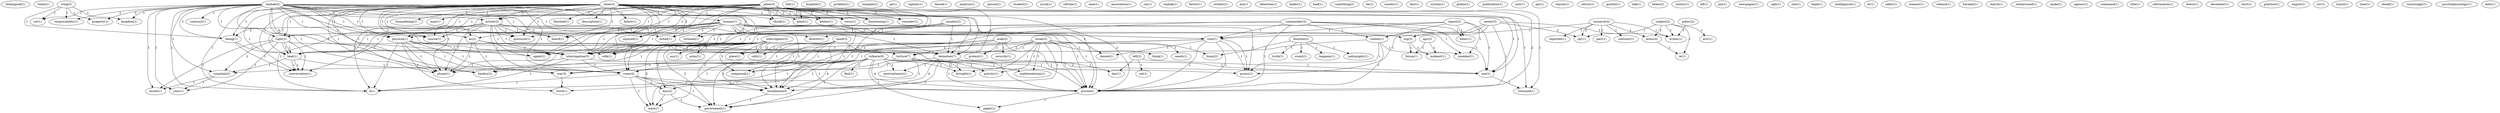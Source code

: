 digraph G {
  lenningrad [ label="lenningrad(1)" ];
  home [ label="home(1)" ];
  wing [ label="wing(5)" ];
  property [ label="property(1)" ];
  cut [ label="cut(1)" ];
  responsibility [ label="responsibility(1)" ];
  kingdom [ label="kingdom(1)" ];
  being [ label="being(1)" ];
  felt [ label="felt(1)" ];
  hospital [ label="hospital(1)" ];
  interrogator [ label="interrogator(3)" ];
  ass [ label="ass(1)" ];
  wife [ label="wife(1)" ];
  army [ label="army(1)" ];
  agent [ label="agent(1)" ];
  place [ label="place(1)" ];
  detention [ label="detention(7)" ];
  calls [ label="calls(1)" ];
  compound [ label="compound(1)" ];
  phone [ label="phone(1)" ];
  installation [ label="installation(5)" ];
  kiss [ label="kiss(2)" ];
  government [ label="government(1)" ];
  want [ label="want(1)" ];
  problem [ label="problem(1)" ];
  omar [ label="omar(3)" ];
  finished [ label="finished(1)" ];
  human [ label="human(1)" ];
  heater [ label="heater(1)" ];
  owns [ label="owns(1)" ];
  description [ label="description(1)" ];
  functioning [ label="functioning(1)" ];
  enjoyed [ label="enjoyed(1)" ];
  follow [ label="follow(1)" ];
  consider [ label="consider(1)" ];
  listened [ label="listened(1)" ];
  article [ label="article(2)" ];
  pressure [ label="pressure(1)" ];
  heard [ label="heard(1)" ];
  right [ label="right(2)" ];
  beat [ label="beat(1)" ];
  shook [ label="shook(1)" ];
  humanbeing [ label="humanbeing(1)" ];
  course [ label="course(1)" ];
  man [ label="man(1)" ];
  physical [ label="physical(1)" ];
  ac [ label="ac(2)" ];
  interrogation [ label="interrogation(5)" ];
  plant [ label="plant(1)" ];
  room [ label="room(2)" ];
  one [ label="one(1)" ];
  il [ label="il(1)" ];
  returned [ label="returned(1)" ];
  prison [ label="prison(6)" ];
  beat [ label="beat(1)" ];
  backon [ label="backon(2)" ];
  conversation [ label="conversation(1)" ];
  example [ label="example(1)" ];
  pe [ label="pe(1)" ];
  apc [ label="apc(3)" ];
  forum [ label="forum(1)" ];
  mideast [ label="mideast(1)" ];
  captain [ label="captain(1)" ];
  jaber [ label="jaber(3)" ];
  number [ label="number(2)" ];
  director [ label="director(1)" ];
  noted [ label="noted(1)" ];
  daoud [ label="daoud(1)" ];
  research [ label="research(4)" ];
  reported [ label="reported(1)" ];
  press [ label="press(4)" ];
  org [ label="org(3)" ];
  part [ label="part(1)" ];
  contract [ label="contract(1)" ];
  writes [ label="writes(1)" ];
  cpr [ label="cpr(1)" ];
  analysis [ label="analysis(1)" ];
  visit [ label="visit(1)" ];
  denied [ label="denied(1)" ];
  visit [ label="visit(1)" ];
  access [ label="access(1)" ];
  person [ label="person(1)" ];
  student [ label="student(1)" ];
  yuval [ label="yuval(1)" ];
  refrain [ label="refrain(1)" ];
  case [ label="case(1)" ];
  arab [ label="arab(2)" ];
  protest [ label="protest(1)" ];
  complain [ label="complain(2)" ];
  security [ label="security(1)" ];
  torture [ label="torture(7)" ];
  shabak [ label="shabak(4)" ];
  contrast [ label="contrast(1)" ];
  year [ label="year(1)" ];
  excite [ label="excite(1)" ];
  association [ label="association(1)" ];
  raz [ label="raz(1)" ];
  shahak [ label="shahak(1)" ];
  factor [ label="factor(1)" ];
  october [ label="october(1)" ];
  report [ label="report(2)" ];
  enter [ label="enter(1)" ];
  tselem [ label="tselem(1)" ];
  member [ label="member(1)" ];
  ma [ label="ma(1)" ];
  detection [ label="detection(1)" ];
  bader [ label="bader(1)" ];
  subject [ label="subject(2)" ];
  re [ label="re(1)" ];
  ariv [ label="ariv(1)" ];
  lead [ label="lead(1)" ];
  left [ label="left(2)" ];
  sat [ label="sat(1)" ];
  day [ label="day(1)" ];
  something [ label="something(2)" ];
  lie [ label="lie(1)" ];
  society [ label="society(1)" ];
  fact [ label="fact(1)" ];
  system [ label="system(1)" ];
  ginbar [ label="ginbar(1)" ];
  donchin [ label="donchin(2)" ];
  truth [ label="truth(1)" ];
  event [ label="event(1)" ];
  brain [ label="brain(2)" ];
  happens [ label="happens(1)" ];
  polygraphy [ label="polygraphy(1)" ];
  publication [ label="publication(1)" ];
  unit [ label="unit(1)" ];
  apr [ label="apr(1)" ];
  commander [ label="commander(2)" ];
  sharon [ label="sharon(1)" ];
  return [ label="return(1)" ];
  hand [ label="hand(3)" ];
  way [ label="way(3)" ];
  gordon [ label="gordon(1)" ];
  talk [ label="talk(1)" ];
  beats [ label="beats(2)" ];
  author [ label="author(1)" ];
  idf [ label="idf(1)" ];
  israel [ label="israel(2)" ];
  activity [ label="activity(1)" ];
  mathematician [ label="mathematician(1)" ];
  needs [ label="needs(1)" ];
  think [ label="think(1)" ];
  brought [ label="brought(1)" ];
  center [ label="center(3)" ];
  pm [ label="pm(1)" ];
  newspaper [ label="newspaper(1)" ];
  mistreatment [ label="mistreatment(1)" ];
  sigh [ label="sigh(1)" ];
  sho [ label="sho(1)" ];
  bank [ label="bank(1)" ];
  intelligence [ label="intelligence(1)" ];
  er [ label="er(1)" ];
  saber [ label="saber(1)" ];
  policy [ label="policy(2)" ];
  manner [ label="manner(1)" ];
  word [ label="word(1)" ];
  release [ label="release(1)" ];
  barakat [ label="barakat(1)" ];
  march [ label="march(1)" ];
  embarrased [ label="embarrased(1)" ];
  spoke [ label="spoke(1)" ];
  tulkarm [ label="tulkarm(8)" ];
  find [ label="find(1)" ];
  paper [ label="paper(1)" ];
  agency [ label="agency(1)" ];
  command [ label="command(1)" ];
  title [ label="title(1)" ];
  information [ label="information(1)" ];
  doesn [ label="doesn(1)" ];
  december [ label="december(1)" ];
  west [ label="west(1)" ];
  practice [ label="practice(1)" ];
  august [ label="august(1)" ];
  niv [ label="niv(1)" ];
  transl [ label="transl(1)" ];
  time [ label="time(1)" ];
  zbeidi [ label="zbeidi(1)" ];
  mississippi [ label="mississippi(1)" ];
  psychophysiology [ label="psychophysiology(1)" ];
  date [ label="date(1)" ];
  wing -> property [ label="1" ];
  wing -> cut [ label="1" ];
  wing -> responsibility [ label="1" ];
  wing -> kingdom [ label="1" ];
  wing -> being [ label="1" ];
  interrogator -> ass [ label="2" ];
  interrogator -> wife [ label="1" ];
  interrogator -> army [ label="2" ];
  interrogator -> agent [ label="1" ];
  interrogator -> place [ label="2" ];
  interrogator -> detention [ label="2" ];
  interrogator -> calls [ label="2" ];
  interrogator -> compound [ label="2" ];
  interrogator -> phone [ label="1" ];
  interrogator -> installation [ label="2" ];
  interrogator -> kiss [ label="2" ];
  interrogator -> government [ label="2" ];
  interrogator -> want [ label="2" ];
  omar -> finished [ label="1" ];
  omar -> human [ label="1" ];
  omar -> heater [ label="1" ];
  omar -> owns [ label="1" ];
  omar -> description [ label="1" ];
  omar -> functioning [ label="1" ];
  omar -> wife [ label="1" ];
  omar -> enjoyed [ label="1" ];
  omar -> follow [ label="1" ];
  omar -> consider [ label="1" ];
  omar -> listened [ label="1" ];
  omar -> article [ label="1" ];
  omar -> pressure [ label="1" ];
  omar -> heard [ label="1" ];
  omar -> right [ label="1" ];
  omar -> agent [ label="1" ];
  omar -> beat [ label="1" ];
  omar -> shook [ label="1" ];
  omar -> humanbeing [ label="1" ];
  omar -> being [ label="1" ];
  omar -> detention [ label="1" ];
  omar -> course [ label="1" ];
  omar -> man [ label="1" ];
  omar -> physical [ label="1" ];
  omar -> ac [ label="1" ];
  omar -> interrogation [ label="1" ];
  omar -> plant [ label="1" ];
  omar -> phone [ label="1" ];
  omar -> room [ label="1" ];
  omar -> one [ label="1" ];
  omar -> il [ label="1" ];
  omar -> returned [ label="1" ];
  omar -> prison [ label="2" ];
  omar -> beat [ label="1" ];
  omar -> backon [ label="1" ];
  omar -> conversation [ label="1" ];
  apc -> forum [ label="1" ];
  apc -> mideast [ label="1" ];
  jaber -> heater [ label="1" ];
  jaber -> owns [ label="1" ];
  jaber -> functioning [ label="1" ];
  jaber -> wife [ label="1" ];
  jaber -> consider [ label="1" ];
  jaber -> article [ label="1" ];
  jaber -> pressure [ label="1" ];
  jaber -> heard [ label="1" ];
  jaber -> agent [ label="1" ];
  jaber -> shook [ label="1" ];
  jaber -> detention [ label="1" ];
  jaber -> course [ label="1" ];
  jaber -> physical [ label="1" ];
  jaber -> ac [ label="1" ];
  jaber -> interrogation [ label="1" ];
  jaber -> plant [ label="1" ];
  jaber -> phone [ label="1" ];
  jaber -> room [ label="1" ];
  jaber -> one [ label="1" ];
  jaber -> il [ label="1" ];
  jaber -> returned [ label="1" ];
  jaber -> prison [ label="2" ];
  jaber -> backon [ label="1" ];
  number -> director [ label="1" ];
  number -> noted [ label="1" ];
  number -> detention [ label="1" ];
  number -> installation [ label="1" ];
  research -> reported [ label="1" ];
  research -> press [ label="1" ];
  research -> org [ label="1" ];
  research -> part [ label="1" ];
  research -> contract [ label="1" ];
  research -> writes [ label="1" ];
  research -> cpr [ label="2" ];
  human -> director [ label="1" ];
  human -> visit [ label="1" ];
  human -> enjoyed [ label="1" ];
  human -> noted [ label="1" ];
  human -> listened [ label="1" ];
  human -> denied [ label="1" ];
  human -> right [ label="1" ];
  human -> beat [ label="1" ];
  human -> being [ label="2" ];
  human -> detention [ label="1" ];
  human -> visit [ label="1" ];
  human -> interrogation [ label="1" ];
  human -> access [ label="1" ];
  human -> installation [ label="1" ];
  human -> prison [ label="1" ];
  human -> beat [ label="1" ];
  human -> conversation [ label="1" ];
  arab -> protest [ label="1" ];
  arab -> beat [ label="1" ];
  arab -> complain [ label="1" ];
  arab -> security [ label="1" ];
  arab -> torture [ label="1" ];
  arab -> prison [ label="1" ];
  arab -> beat [ label="1" ];
  shabak -> contrast [ label="1" ];
  shabak -> wife [ label="1" ];
  shabak -> noted [ label="1" ];
  shabak -> article [ label="1" ];
  shabak -> property [ label="2" ];
  shabak -> pressure [ label="1" ];
  shabak -> heard [ label="1" ];
  shabak -> right [ label="1" ];
  shabak -> cut [ label="1" ];
  shabak -> agent [ label="1" ];
  shabak -> responsibility [ label="2" ];
  shabak -> kingdom [ label="1" ];
  shabak -> being [ label="2" ];
  shabak -> detention [ label="2" ];
  shabak -> course [ label="1" ];
  shabak -> complain [ label="1" ];
  shabak -> physical [ label="1" ];
  shabak -> ac [ label="1" ];
  shabak -> interrogation [ label="4" ];
  shabak -> phone [ label="1" ];
  shabak -> room [ label="1" ];
  shabak -> il [ label="1" ];
  shabak -> installation [ label="1" ];
  shabak -> year [ label="1" ];
  shabak -> prison [ label="1" ];
  shabak -> excite [ label="1" ];
  shabak -> backon [ label="1" ];
  visit -> denied [ label="1" ];
  visit -> interrogation [ label="1" ];
  visit -> access [ label="1" ];
  visit -> prison [ label="1" ];
  report -> enter [ label="1" ];
  report -> tselem [ label="1" ];
  report -> visit [ label="1" ];
  report -> interrogation [ label="1" ];
  report -> member [ label="1" ];
  report -> one [ label="1" ];
  article -> pressure [ label="1" ];
  article -> heard [ label="1" ];
  article -> agent [ label="1" ];
  article -> org [ label="1" ];
  article -> course [ label="1" ];
  article -> physical [ label="1" ];
  article -> interrogation [ label="1" ];
  article -> phone [ label="1" ];
  article -> room [ label="1" ];
  article -> il [ label="1" ];
  article -> prison [ label="1" ];
  subject -> press [ label="2" ];
  subject -> re [ label="1" ];
  subject -> ariv [ label="1" ];
  subject -> writes [ label="1" ];
  subject -> cpr [ label="1" ];
  left -> sat [ label="1" ];
  left -> day [ label="1" ];
  left -> one [ label="1" ];
  right -> beat [ label="1" ];
  right -> complain [ label="2" ];
  right -> torture [ label="1" ];
  right -> year [ label="1" ];
  right -> excite [ label="1" ];
  right -> beat [ label="1" ];
  right -> conversation [ label="1" ];
  donchin -> truth [ label="1" ];
  donchin -> event [ label="1" ];
  donchin -> brain [ label="1" ];
  donchin -> happens [ label="1" ];
  donchin -> polygraphy [ label="1" ];
  commander -> enter [ label="1" ];
  commander -> tselem [ label="1" ];
  commander -> visit [ label="1" ];
  commander -> interrogation [ label="1" ];
  commander -> member [ label="1" ];
  commander -> one [ label="1" ];
  commander -> installation [ label="1" ];
  commander -> prison [ label="1" ];
  press -> re [ label="1" ];
  hand -> place [ label="1" ];
  hand -> detention [ label="1" ];
  hand -> calls [ label="1" ];
  hand -> compound [ label="1" ];
  hand -> room [ label="1" ];
  hand -> installation [ label="1" ];
  hand -> government [ label="1" ];
  hand -> want [ label="1" ];
  beat -> complain [ label="1" ];
  beat -> way [ label="1" ];
  beat -> conversation [ label="1" ];
  israel -> detention [ label="1" ];
  israel -> brain [ label="1" ];
  israel -> torture [ label="2" ];
  israel -> activity [ label="1" ];
  israel -> mathematician [ label="1" ];
  israel -> installation [ label="1" ];
  israel -> way [ label="1" ];
  israel -> needs [ label="1" ];
  israel -> prison [ label="1" ];
  israel -> think [ label="1" ];
  israel -> brought [ label="1" ];
  org -> forum [ label="1" ];
  org -> mideast [ label="1" ];
  center -> visit [ label="1" ];
  center -> interrogation [ label="1" ];
  center -> access [ label="1" ];
  center -> prison [ label="1" ];
  center -> writes [ label="1" ];
  center -> cpr [ label="2" ];
  tselem -> interrogation [ label="1" ];
  tselem -> member [ label="1" ];
  tselem -> access [ label="1" ];
  tselem -> prison [ label="1" ];
  being -> beat [ label="1" ];
  being -> conversation [ label="1" ];
  detention -> day [ label="1" ];
  detention -> compound [ label="1" ];
  detention -> mistreatment [ label="1" ];
  detention -> one [ label="1" ];
  detention -> installation [ label="4" ];
  detention -> prison [ label="1" ];
  detention -> government [ label="1" ];
  visit -> interrogation [ label="1" ];
  visit -> access [ label="1" ];
  visit -> prison [ label="1" ];
  complain -> year [ label="1" ];
  complain -> excite [ label="1" ];
  policy -> writes [ label="1" ];
  physical -> interrogation [ label="1" ];
  physical -> phone [ label="1" ];
  physical -> room [ label="1" ];
  physical -> torture [ label="1" ];
  physical -> il [ label="1" ];
  physical -> way [ label="1" ];
  physical -> prison [ label="1" ];
  physical -> word [ label="1" ];
  ac -> interrogation [ label="1" ];
  ac -> phone [ label="1" ];
  ac -> room [ label="1" ];
  ac -> prison [ label="1" ];
  interrogation -> phone [ label="1" ];
  interrogation -> room [ label="1" ];
  interrogation -> il [ label="1" ];
  interrogation -> prison [ label="1" ];
  tulkarm -> access [ label="1" ];
  tulkarm -> mistreatment [ label="1" ];
  tulkarm -> room [ label="2" ];
  tulkarm -> one [ label="2" ];
  tulkarm -> il [ label="1" ];
  tulkarm -> installation [ label="4" ];
  tulkarm -> kiss [ label="1" ];
  tulkarm -> prison [ label="4" ];
  tulkarm -> government [ label="1" ];
  tulkarm -> find [ label="1" ];
  tulkarm -> brought [ label="1" ];
  tulkarm -> backon [ label="1" ];
  tulkarm -> paper [ label="1" ];
  tulkarm -> want [ label="1" ];
  room -> il [ label="1" ];
  room -> installation [ label="1" ];
  room -> kiss [ label="1" ];
  room -> prison [ label="1" ];
  room -> government [ label="1" ];
  room -> want [ label="1" ];
  torture -> activity [ label="1" ];
  torture -> mathematician [ label="1" ];
  torture -> way [ label="1" ];
  torture -> brought [ label="1" ];
  torture -> word [ label="1" ];
  one -> returned [ label="1" ];
  installation -> government [ label="1" ];
  way -> word [ label="1" ];
  kiss -> government [ label="1" ];
  kiss -> want [ label="1" ];
  prison -> paper [ label="1" ];
  beat -> conversation [ label="1" ];
}
